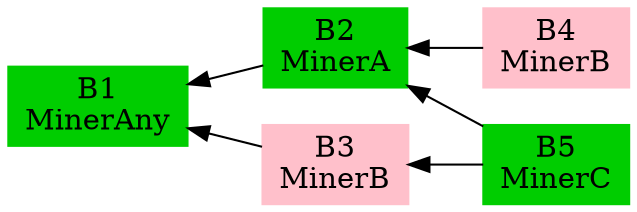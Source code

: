 digraph G {
  rankdir=RL;
  node [shape=box, style="filled", color="green3"]

  B1 [label="B1\nMinerAny"]
  B2 [label="B2\nMinerA"]
  B3 [label="B3\nMinerB",   color=pink]
  B4 [label="B4\nMinerB",   color=pink]
  B5 [label="B5\nMinerC"]

  B4 -> B2 -> B1
  B3 -> B1
  B5 -> B3
  B5 -> B2
}